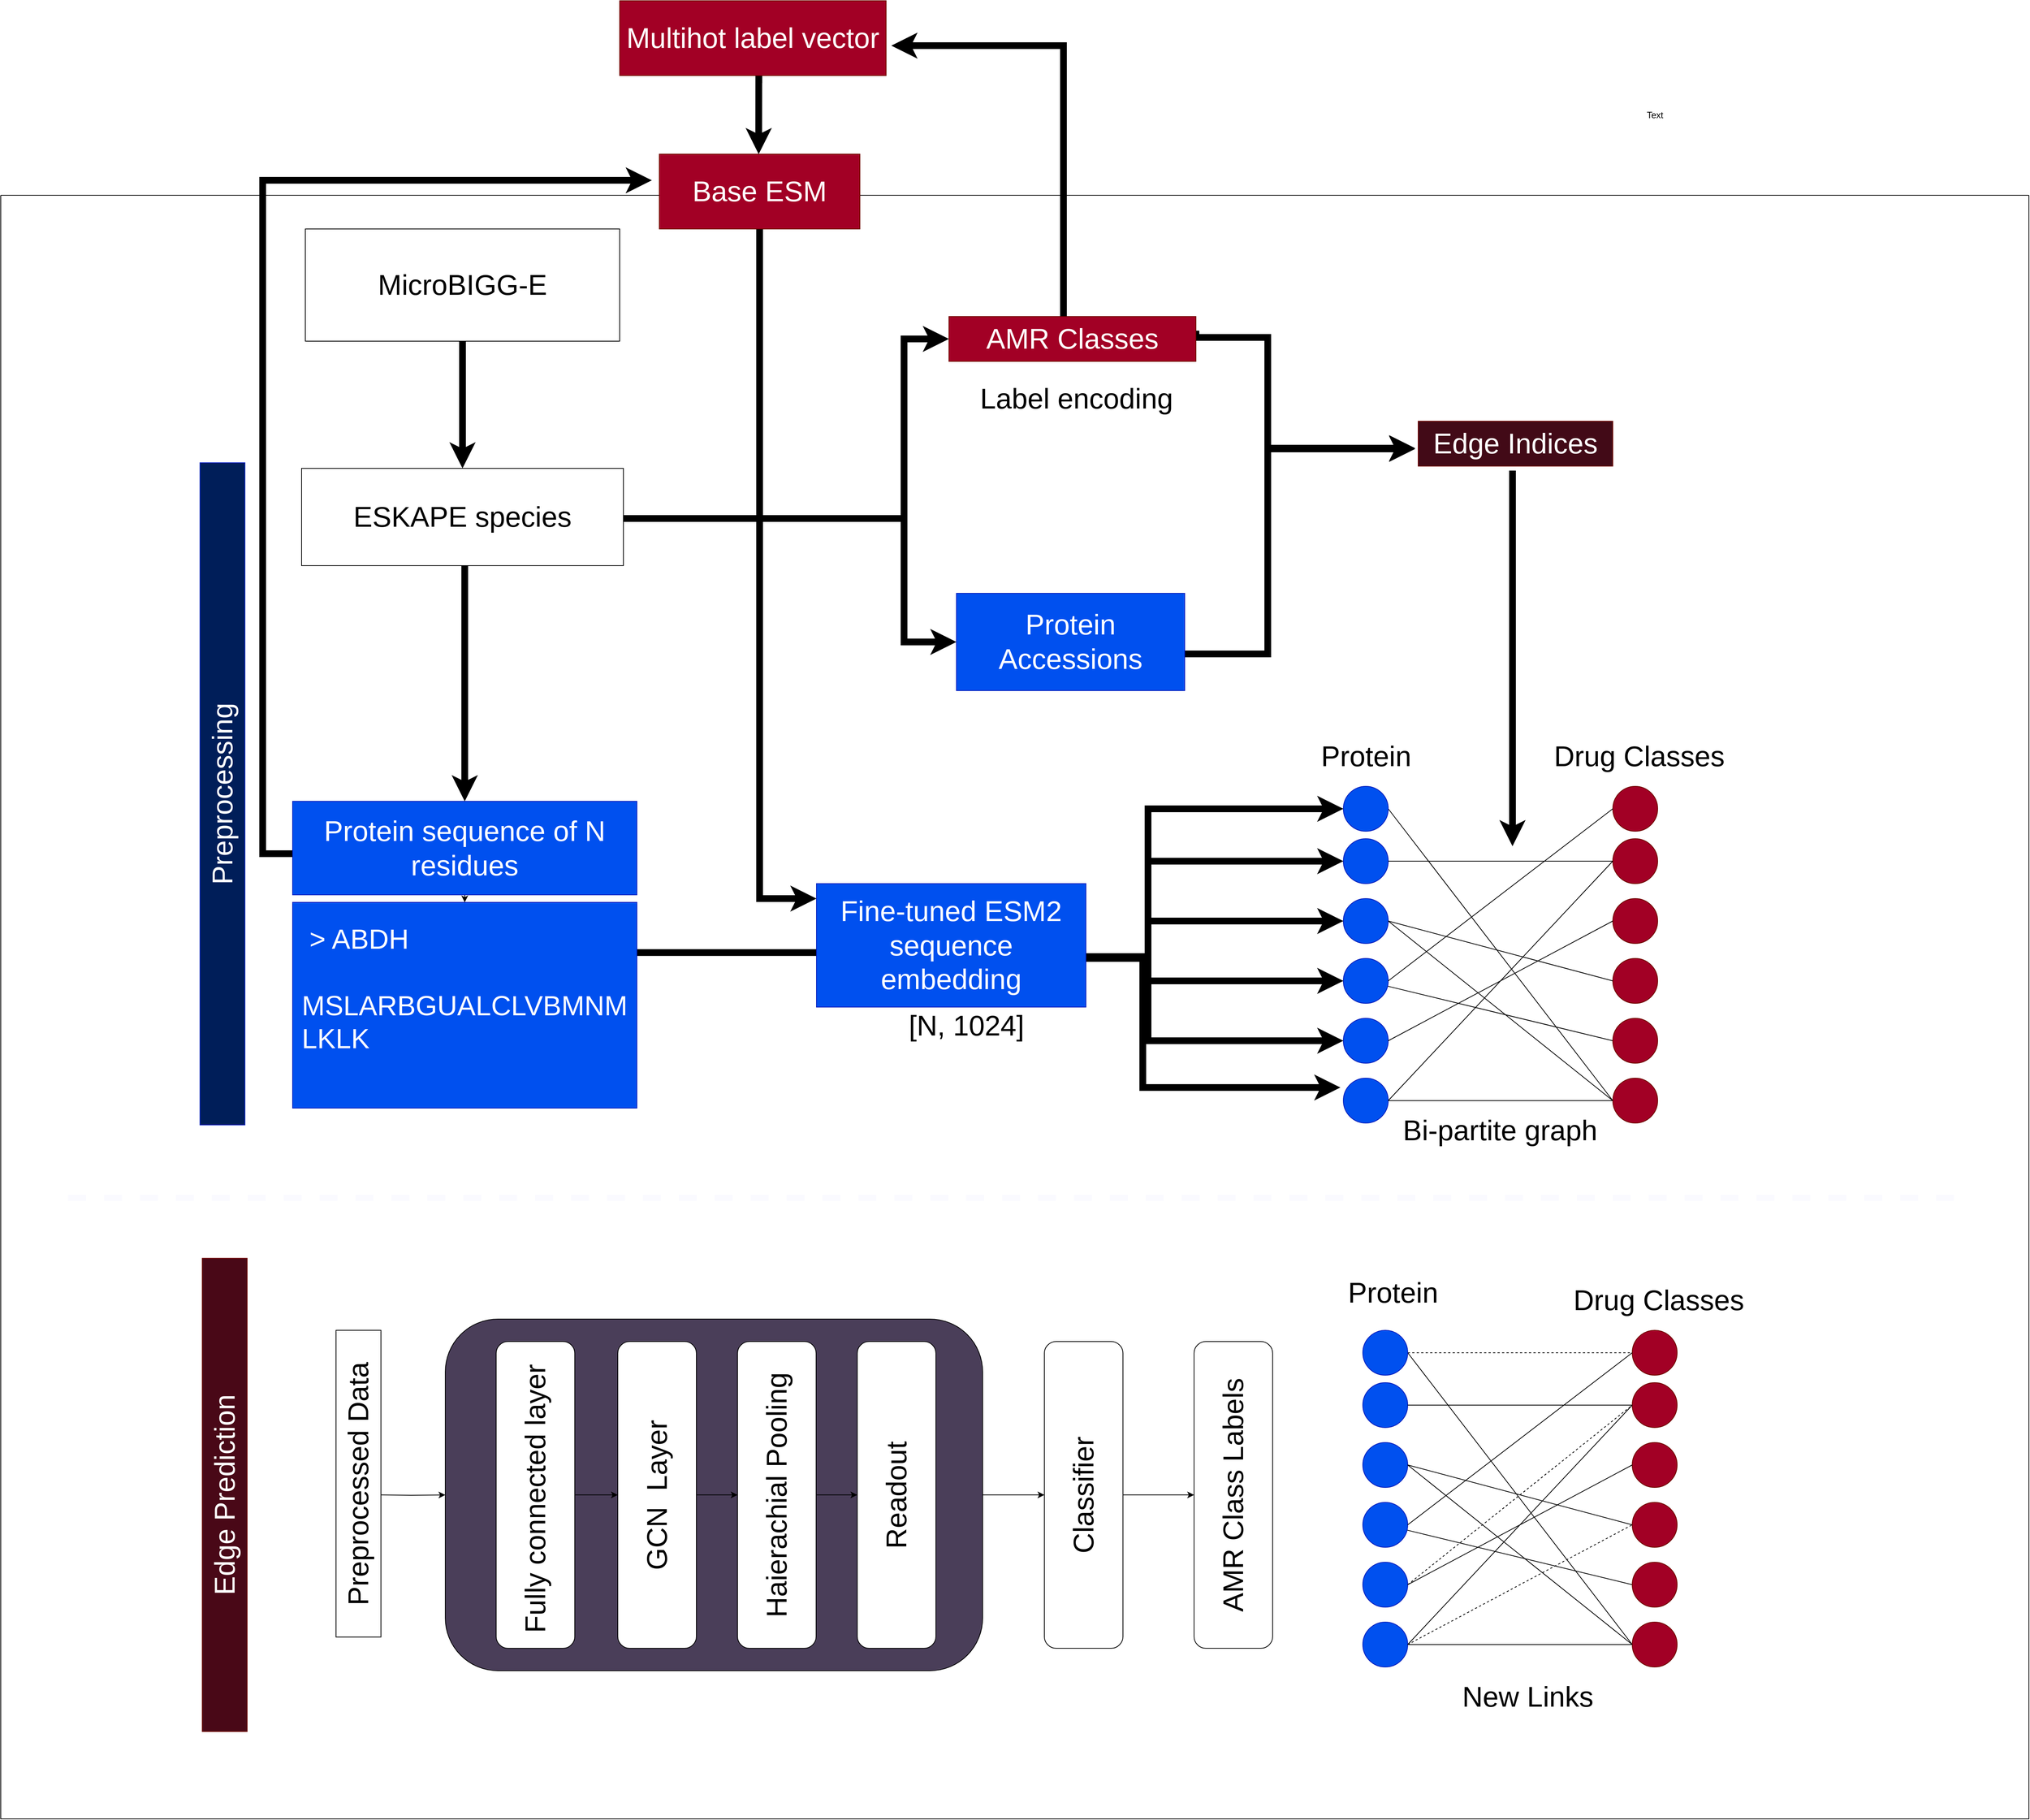 <mxfile version="24.7.8">
  <diagram id="C5RBs43oDa-KdzZeNtuy" name="Page-1">
    <mxGraphModel dx="4879" dy="2742" grid="1" gridSize="10" guides="1" tooltips="1" connect="1" arrows="1" fold="1" page="1" pageScale="1" pageWidth="827" pageHeight="1169" math="0" shadow="0">
      <root>
        <mxCell id="WIyWlLk6GJQsqaUBKTNV-0" />
        <mxCell id="WIyWlLk6GJQsqaUBKTNV-1" parent="WIyWlLk6GJQsqaUBKTNV-0" />
        <mxCell id="mfoKoCKj8GL2P2GgwyJW-8" value="" style="ellipse;whiteSpace=wrap;html=1;aspect=fixed;fontSize=38;fillColor=#0050ef;fontColor=#ffffff;strokeColor=#001DBC;" parent="WIyWlLk6GJQsqaUBKTNV-1" vertex="1">
          <mxGeometry x="584" y="260" width="60" height="60" as="geometry" />
        </mxCell>
        <mxCell id="mfoKoCKj8GL2P2GgwyJW-9" value="" style="ellipse;whiteSpace=wrap;html=1;aspect=fixed;fontSize=38;fillColor=#0050ef;fontColor=#ffffff;strokeColor=#001DBC;" parent="WIyWlLk6GJQsqaUBKTNV-1" vertex="1">
          <mxGeometry x="584" y="340" width="60" height="60" as="geometry" />
        </mxCell>
        <mxCell id="mfoKoCKj8GL2P2GgwyJW-39" style="rounded=0;orthogonalLoop=1;jettySize=auto;html=1;entryX=0;entryY=0.5;entryDx=0;entryDy=0;endArrow=none;endFill=0;fontSize=38;" parent="WIyWlLk6GJQsqaUBKTNV-1" source="mfoKoCKj8GL2P2GgwyJW-10" target="mfoKoCKj8GL2P2GgwyJW-17" edge="1">
          <mxGeometry relative="1" as="geometry" />
        </mxCell>
        <mxCell id="mfoKoCKj8GL2P2GgwyJW-10" value="" style="ellipse;whiteSpace=wrap;html=1;aspect=fixed;fontSize=38;fillColor=#0050ef;fontColor=#ffffff;strokeColor=#001DBC;" parent="WIyWlLk6GJQsqaUBKTNV-1" vertex="1">
          <mxGeometry x="584" y="420" width="60" height="60" as="geometry" />
        </mxCell>
        <mxCell id="mfoKoCKj8GL2P2GgwyJW-11" value="" style="ellipse;whiteSpace=wrap;html=1;aspect=fixed;fontSize=38;fillColor=#0050ef;fontColor=#ffffff;strokeColor=#001DBC;" parent="WIyWlLk6GJQsqaUBKTNV-1" vertex="1">
          <mxGeometry x="584" y="500" width="60" height="60" as="geometry" />
        </mxCell>
        <mxCell id="mfoKoCKj8GL2P2GgwyJW-12" value="" style="ellipse;whiteSpace=wrap;html=1;aspect=fixed;fontSize=38;fillColor=#0050ef;fontColor=#ffffff;strokeColor=#001DBC;" parent="WIyWlLk6GJQsqaUBKTNV-1" vertex="1">
          <mxGeometry x="584" y="580" width="60" height="60" as="geometry" />
        </mxCell>
        <mxCell id="mfoKoCKj8GL2P2GgwyJW-20" style="rounded=0;orthogonalLoop=1;jettySize=auto;html=1;exitX=1;exitY=0.5;exitDx=0;exitDy=0;entryX=0;entryY=0.5;entryDx=0;entryDy=0;endArrow=none;endFill=0;fontSize=38;" parent="WIyWlLk6GJQsqaUBKTNV-1" source="mfoKoCKj8GL2P2GgwyJW-13" target="mfoKoCKj8GL2P2GgwyJW-18" edge="1">
          <mxGeometry relative="1" as="geometry" />
        </mxCell>
        <mxCell id="mfoKoCKj8GL2P2GgwyJW-13" value="" style="ellipse;whiteSpace=wrap;html=1;aspect=fixed;fontSize=38;fillColor=#0050ef;fontColor=#ffffff;strokeColor=#001DBC;" parent="WIyWlLk6GJQsqaUBKTNV-1" vertex="1">
          <mxGeometry x="584" y="190" width="60" height="60" as="geometry" />
        </mxCell>
        <mxCell id="mfoKoCKj8GL2P2GgwyJW-14" value="" style="ellipse;whiteSpace=wrap;html=1;aspect=fixed;fontSize=38;fillColor=#a20025;fontColor=#ffffff;strokeColor=#6F0000;" parent="WIyWlLk6GJQsqaUBKTNV-1" vertex="1">
          <mxGeometry x="944" y="260" width="60" height="60" as="geometry" />
        </mxCell>
        <mxCell id="mfoKoCKj8GL2P2GgwyJW-15" value="" style="ellipse;whiteSpace=wrap;html=1;aspect=fixed;fontSize=38;fillColor=#a20025;fontColor=#ffffff;strokeColor=#6F0000;" parent="WIyWlLk6GJQsqaUBKTNV-1" vertex="1">
          <mxGeometry x="944" y="340" width="60" height="60" as="geometry" />
        </mxCell>
        <mxCell id="mfoKoCKj8GL2P2GgwyJW-16" value="" style="ellipse;whiteSpace=wrap;html=1;aspect=fixed;fontSize=38;fillColor=#a20025;fontColor=#ffffff;strokeColor=#6F0000;" parent="WIyWlLk6GJQsqaUBKTNV-1" vertex="1">
          <mxGeometry x="944" y="420" width="60" height="60" as="geometry" />
        </mxCell>
        <mxCell id="mfoKoCKj8GL2P2GgwyJW-17" value="" style="ellipse;whiteSpace=wrap;html=1;aspect=fixed;fontSize=38;fillColor=#a20025;fontColor=#ffffff;strokeColor=#6F0000;" parent="WIyWlLk6GJQsqaUBKTNV-1" vertex="1">
          <mxGeometry x="944" y="500" width="60" height="60" as="geometry" />
        </mxCell>
        <mxCell id="mfoKoCKj8GL2P2GgwyJW-18" value="" style="ellipse;whiteSpace=wrap;html=1;aspect=fixed;fontSize=38;fillColor=#a20025;fontColor=#ffffff;strokeColor=#6F0000;" parent="WIyWlLk6GJQsqaUBKTNV-1" vertex="1">
          <mxGeometry x="944" y="580" width="60" height="60" as="geometry" />
        </mxCell>
        <mxCell id="mfoKoCKj8GL2P2GgwyJW-19" value="" style="ellipse;whiteSpace=wrap;html=1;aspect=fixed;fontSize=38;fillColor=#a20025;fontColor=#ffffff;strokeColor=#6F0000;" parent="WIyWlLk6GJQsqaUBKTNV-1" vertex="1">
          <mxGeometry x="944" y="190" width="60" height="60" as="geometry" />
        </mxCell>
        <mxCell id="mfoKoCKj8GL2P2GgwyJW-23" style="rounded=0;orthogonalLoop=1;jettySize=auto;html=1;exitX=1;exitY=0.5;exitDx=0;exitDy=0;entryX=0;entryY=0.5;entryDx=0;entryDy=0;endArrow=none;endFill=0;fontSize=38;" parent="WIyWlLk6GJQsqaUBKTNV-1" source="mfoKoCKj8GL2P2GgwyJW-8" target="mfoKoCKj8GL2P2GgwyJW-14" edge="1">
          <mxGeometry relative="1" as="geometry">
            <mxPoint x="654" y="230" as="sourcePoint" />
            <mxPoint x="954" y="620" as="targetPoint" />
          </mxGeometry>
        </mxCell>
        <mxCell id="mfoKoCKj8GL2P2GgwyJW-25" style="rounded=0;orthogonalLoop=1;jettySize=auto;html=1;exitX=1;exitY=0.5;exitDx=0;exitDy=0;endArrow=none;endFill=0;fontSize=38;" parent="WIyWlLk6GJQsqaUBKTNV-1" source="mfoKoCKj8GL2P2GgwyJW-9" edge="1">
          <mxGeometry relative="1" as="geometry">
            <mxPoint x="654" y="300" as="sourcePoint" />
            <mxPoint x="944" y="610" as="targetPoint" />
          </mxGeometry>
        </mxCell>
        <mxCell id="mfoKoCKj8GL2P2GgwyJW-26" style="rounded=0;orthogonalLoop=1;jettySize=auto;html=1;exitX=1;exitY=0.5;exitDx=0;exitDy=0;entryX=0;entryY=0.5;entryDx=0;entryDy=0;endArrow=none;endFill=0;fontSize=38;" parent="WIyWlLk6GJQsqaUBKTNV-1" source="mfoKoCKj8GL2P2GgwyJW-10" target="mfoKoCKj8GL2P2GgwyJW-19" edge="1">
          <mxGeometry relative="1" as="geometry">
            <mxPoint x="664" y="310" as="sourcePoint" />
            <mxPoint x="964" y="310" as="targetPoint" />
          </mxGeometry>
        </mxCell>
        <mxCell id="mfoKoCKj8GL2P2GgwyJW-27" style="rounded=0;orthogonalLoop=1;jettySize=auto;html=1;exitX=1;exitY=0.5;exitDx=0;exitDy=0;entryX=0;entryY=0.5;entryDx=0;entryDy=0;endArrow=none;endFill=0;fontSize=38;" parent="WIyWlLk6GJQsqaUBKTNV-1" source="mfoKoCKj8GL2P2GgwyJW-11" target="mfoKoCKj8GL2P2GgwyJW-15" edge="1">
          <mxGeometry relative="1" as="geometry">
            <mxPoint x="674" y="320" as="sourcePoint" />
            <mxPoint x="974" y="320" as="targetPoint" />
          </mxGeometry>
        </mxCell>
        <mxCell id="mfoKoCKj8GL2P2GgwyJW-28" style="rounded=0;orthogonalLoop=1;jettySize=auto;html=1;exitX=1;exitY=0.5;exitDx=0;exitDy=0;entryX=0;entryY=0.5;entryDx=0;entryDy=0;endArrow=none;endFill=0;fontSize=38;" parent="WIyWlLk6GJQsqaUBKTNV-1" source="mfoKoCKj8GL2P2GgwyJW-12" target="mfoKoCKj8GL2P2GgwyJW-14" edge="1">
          <mxGeometry relative="1" as="geometry">
            <mxPoint x="684" y="330" as="sourcePoint" />
            <mxPoint x="984" y="330" as="targetPoint" />
          </mxGeometry>
        </mxCell>
        <mxCell id="mfoKoCKj8GL2P2GgwyJW-29" style="rounded=0;orthogonalLoop=1;jettySize=auto;html=1;entryX=0;entryY=0.5;entryDx=0;entryDy=0;endArrow=none;endFill=0;fontSize=38;" parent="WIyWlLk6GJQsqaUBKTNV-1" target="mfoKoCKj8GL2P2GgwyJW-16" edge="1">
          <mxGeometry relative="1" as="geometry">
            <mxPoint x="644" y="370" as="sourcePoint" />
            <mxPoint x="994" y="340" as="targetPoint" />
          </mxGeometry>
        </mxCell>
        <mxCell id="mfoKoCKj8GL2P2GgwyJW-30" style="rounded=0;orthogonalLoop=1;jettySize=auto;html=1;exitX=1;exitY=0.5;exitDx=0;exitDy=0;entryX=0;entryY=0.5;entryDx=0;entryDy=0;endArrow=none;endFill=0;fontSize=38;" parent="WIyWlLk6GJQsqaUBKTNV-1" source="mfoKoCKj8GL2P2GgwyJW-12" target="mfoKoCKj8GL2P2GgwyJW-18" edge="1">
          <mxGeometry relative="1" as="geometry">
            <mxPoint x="704" y="350" as="sourcePoint" />
            <mxPoint x="1004" y="350" as="targetPoint" />
          </mxGeometry>
        </mxCell>
        <mxCell id="mfoKoCKj8GL2P2GgwyJW-31" value="&lt;font style=&quot;font-size: 38px;&quot;&gt;Protein&lt;/font&gt;" style="text;html=1;align=center;verticalAlign=middle;resizable=0;points=[];autosize=1;strokeColor=none;fillColor=none;fontSize=38;" parent="WIyWlLk6GJQsqaUBKTNV-1" vertex="1">
          <mxGeometry x="544" y="120" width="140" height="60" as="geometry" />
        </mxCell>
        <mxCell id="xjOWEABmU-LMY2cwMM-b-1" value="" style="edgeStyle=orthogonalEdgeStyle;rounded=0;orthogonalLoop=1;jettySize=auto;html=1;" edge="1" parent="WIyWlLk6GJQsqaUBKTNV-1" source="mfoKoCKj8GL2P2GgwyJW-40" target="mfoKoCKj8GL2P2GgwyJW-41">
          <mxGeometry relative="1" as="geometry" />
        </mxCell>
        <mxCell id="mfoKoCKj8GL2P2GgwyJW-49" style="edgeStyle=orthogonalEdgeStyle;rounded=0;orthogonalLoop=1;jettySize=auto;html=1;exitX=1;exitY=0.25;exitDx=0;exitDy=0;entryX=0;entryY=0.5;entryDx=0;entryDy=0;fontSize=38;strokeWidth=9;" parent="WIyWlLk6GJQsqaUBKTNV-1" edge="1">
          <mxGeometry relative="1" as="geometry">
            <mxPoint x="-360" y="412.12" as="sourcePoint" />
            <mxPoint x="-94" y="392.87" as="targetPoint" />
            <Array as="points">
              <mxPoint x="-94" y="411.87" />
            </Array>
          </mxGeometry>
        </mxCell>
        <mxCell id="mfoKoCKj8GL2P2GgwyJW-41" value="&lt;font style=&quot;font-size: 37px;&quot;&gt;&amp;nbsp; &amp;gt; ABDH&lt;/font&gt;&lt;div style=&quot;font-size: 37px;&quot;&gt;&lt;font style=&quot;font-size: 37px;&quot;&gt;&amp;nbsp;&lt;/font&gt;&lt;/div&gt;&lt;div style=&quot;text-align: justify; font-size: 37px;&quot;&gt;&lt;font style=&quot;font-size: 37px;&quot;&gt;&amp;nbsp;MSLARBGUALCLVBMNM&lt;/font&gt;&lt;/div&gt;&lt;div style=&quot;text-align: justify; font-size: 37px;&quot;&gt;&lt;font style=&quot;font-size: 37px;&quot;&gt;&amp;nbsp;LKLK&lt;/font&gt;&lt;/div&gt;&lt;div style=&quot;text-align: justify; font-size: 37px;&quot;&gt;&lt;br style=&quot;&quot;&gt;&lt;/div&gt;" style="rounded=0;whiteSpace=wrap;html=1;align=left;fontSize=38;fillColor=#0050ef;fontColor=#ffffff;strokeColor=#001DBC;" parent="WIyWlLk6GJQsqaUBKTNV-1" vertex="1">
          <mxGeometry x="-820" y="345" width="460" height="275" as="geometry" />
        </mxCell>
        <mxCell id="mfoKoCKj8GL2P2GgwyJW-43" style="edgeStyle=orthogonalEdgeStyle;rounded=0;orthogonalLoop=1;jettySize=auto;html=1;entryX=0;entryY=0.5;entryDx=0;entryDy=0;fontSize=38;strokeWidth=9;" parent="WIyWlLk6GJQsqaUBKTNV-1" target="mfoKoCKj8GL2P2GgwyJW-13" edge="1">
          <mxGeometry relative="1" as="geometry">
            <mxPoint x="61" y="417.5" as="sourcePoint" />
          </mxGeometry>
        </mxCell>
        <mxCell id="mfoKoCKj8GL2P2GgwyJW-44" style="edgeStyle=orthogonalEdgeStyle;rounded=0;orthogonalLoop=1;jettySize=auto;html=1;exitX=1;exitY=0.5;exitDx=0;exitDy=0;entryX=0;entryY=0.5;entryDx=0;entryDy=0;fontSize=38;strokeWidth=9;" parent="WIyWlLk6GJQsqaUBKTNV-1" target="mfoKoCKj8GL2P2GgwyJW-8" edge="1">
          <mxGeometry relative="1" as="geometry">
            <mxPoint x="61" y="417.5" as="sourcePoint" />
          </mxGeometry>
        </mxCell>
        <mxCell id="mfoKoCKj8GL2P2GgwyJW-45" style="edgeStyle=orthogonalEdgeStyle;rounded=0;orthogonalLoop=1;jettySize=auto;html=1;exitX=1;exitY=0.5;exitDx=0;exitDy=0;fontSize=38;strokeWidth=9;entryX=0;entryY=0.5;entryDx=0;entryDy=0;" parent="WIyWlLk6GJQsqaUBKTNV-1" target="mfoKoCKj8GL2P2GgwyJW-9" edge="1">
          <mxGeometry relative="1" as="geometry">
            <mxPoint x="61" y="417.5" as="sourcePoint" />
          </mxGeometry>
        </mxCell>
        <mxCell id="mfoKoCKj8GL2P2GgwyJW-47" style="edgeStyle=orthogonalEdgeStyle;rounded=0;orthogonalLoop=1;jettySize=auto;html=1;exitX=1;exitY=0.5;exitDx=0;exitDy=0;entryX=0;entryY=0.5;entryDx=0;entryDy=0;fontSize=38;strokeWidth=9;" parent="WIyWlLk6GJQsqaUBKTNV-1" target="mfoKoCKj8GL2P2GgwyJW-11" edge="1">
          <mxGeometry relative="1" as="geometry">
            <mxPoint x="61" y="417.5" as="sourcePoint" />
            <Array as="points">
              <mxPoint x="323" y="417" />
              <mxPoint x="323" y="530" />
            </Array>
          </mxGeometry>
        </mxCell>
        <mxCell id="mfoKoCKj8GL2P2GgwyJW-48" style="edgeStyle=orthogonalEdgeStyle;rounded=0;orthogonalLoop=1;jettySize=auto;html=1;exitX=1;exitY=0.5;exitDx=0;exitDy=0;entryX=0;entryY=0.5;entryDx=0;entryDy=0;fontSize=38;strokeWidth=9;" parent="WIyWlLk6GJQsqaUBKTNV-1" edge="1">
          <mxGeometry relative="1" as="geometry">
            <mxPoint x="57" y="400" as="sourcePoint" />
            <Array as="points">
              <mxPoint x="57" y="420" />
              <mxPoint x="316" y="420" />
              <mxPoint x="316" y="592" />
            </Array>
            <mxPoint x="580.0" y="592.5" as="targetPoint" />
          </mxGeometry>
        </mxCell>
        <mxCell id="mfoKoCKj8GL2P2GgwyJW-119" style="edgeStyle=orthogonalEdgeStyle;rounded=0;orthogonalLoop=1;jettySize=auto;html=1;exitX=1;exitY=0.5;exitDx=0;exitDy=0;fontSize=38;" parent="WIyWlLk6GJQsqaUBKTNV-1" target="mfoKoCKj8GL2P2GgwyJW-117" edge="1">
          <mxGeometry relative="1" as="geometry">
            <mxPoint x="-708" y="1137" as="sourcePoint" />
          </mxGeometry>
        </mxCell>
        <mxCell id="mfoKoCKj8GL2P2GgwyJW-171" style="edgeStyle=orthogonalEdgeStyle;rounded=0;orthogonalLoop=1;jettySize=auto;html=1;exitX=1;exitY=0.5;exitDx=0;exitDy=0;entryX=0;entryY=0.5;entryDx=0;entryDy=0;strokeWidth=9;" parent="WIyWlLk6GJQsqaUBKTNV-1" source="mfoKoCKj8GL2P2GgwyJW-42" target="mfoKoCKj8GL2P2GgwyJW-10" edge="1">
          <mxGeometry relative="1" as="geometry">
            <Array as="points">
              <mxPoint x="232" y="420" />
              <mxPoint x="320" y="420" />
              <mxPoint x="320" y="450" />
            </Array>
          </mxGeometry>
        </mxCell>
        <mxCell id="mfoKoCKj8GL2P2GgwyJW-42" value="Fine-tuned ESM2 sequence embedding" style="rounded=0;whiteSpace=wrap;html=1;fontSize=38;fillColor=#0050ef;fontColor=#ffffff;strokeColor=#001DBC;" parent="WIyWlLk6GJQsqaUBKTNV-1" vertex="1">
          <mxGeometry x="-120" y="320" width="360" height="165" as="geometry" />
        </mxCell>
        <mxCell id="mfoKoCKj8GL2P2GgwyJW-174" style="edgeStyle=orthogonalEdgeStyle;rounded=0;orthogonalLoop=1;jettySize=auto;html=1;exitX=0.5;exitY=1;exitDx=0;exitDy=0;strokeWidth=9;" parent="WIyWlLk6GJQsqaUBKTNV-1" source="mfoKoCKj8GL2P2GgwyJW-53" target="mfoKoCKj8GL2P2GgwyJW-61" edge="1">
          <mxGeometry relative="1" as="geometry">
            <Array as="points">
              <mxPoint x="-593" y="-405" />
            </Array>
          </mxGeometry>
        </mxCell>
        <mxCell id="mfoKoCKj8GL2P2GgwyJW-53" value="MicroBIGG-E" style="rounded=0;whiteSpace=wrap;html=1;fontSize=38;" parent="WIyWlLk6GJQsqaUBKTNV-1" vertex="1">
          <mxGeometry x="-803" y="-555" width="420" height="150" as="geometry" />
        </mxCell>
        <mxCell id="mfoKoCKj8GL2P2GgwyJW-55" value="[N, 1024]" style="text;html=1;align=center;verticalAlign=middle;resizable=0;points=[];autosize=1;strokeColor=none;fillColor=none;fontSize=38;" parent="WIyWlLk6GJQsqaUBKTNV-1" vertex="1">
          <mxGeometry x="-10" y="480" width="180" height="60" as="geometry" />
        </mxCell>
        <mxCell id="mfoKoCKj8GL2P2GgwyJW-60" style="edgeStyle=orthogonalEdgeStyle;rounded=0;orthogonalLoop=1;jettySize=auto;html=1;fontSize=38;strokeWidth=9;" parent="WIyWlLk6GJQsqaUBKTNV-1" source="mfoKoCKj8GL2P2GgwyJW-57" edge="1">
          <mxGeometry relative="1" as="geometry">
            <mxPoint x="40" y="-400" as="sourcePoint" />
            <mxPoint x="-20" y="-800" as="targetPoint" />
            <Array as="points">
              <mxPoint x="210" y="-800" />
            </Array>
          </mxGeometry>
        </mxCell>
        <mxCell id="mfoKoCKj8GL2P2GgwyJW-81" style="edgeStyle=orthogonalEdgeStyle;rounded=0;orthogonalLoop=1;jettySize=auto;html=1;exitX=1;exitY=0.75;exitDx=0;exitDy=0;fontSize=38;strokeWidth=9;" parent="WIyWlLk6GJQsqaUBKTNV-1" edge="1">
          <mxGeometry relative="1" as="geometry">
            <mxPoint x="387.0" y="-419" as="sourcePoint" />
            <Array as="points">
              <mxPoint x="387" y="-410" />
              <mxPoint x="483" y="-410" />
              <mxPoint x="483" y="-261" />
              <mxPoint x="620" y="-261" />
              <mxPoint x="620" y="-261" />
            </Array>
            <mxPoint x="680" y="-261" as="targetPoint" />
          </mxGeometry>
        </mxCell>
        <mxCell id="mfoKoCKj8GL2P2GgwyJW-62" style="edgeStyle=orthogonalEdgeStyle;rounded=0;orthogonalLoop=1;jettySize=auto;html=1;fontSize=38;strokeWidth=9;entryX=0.5;entryY=0;entryDx=0;entryDy=0;" parent="WIyWlLk6GJQsqaUBKTNV-1" source="mfoKoCKj8GL2P2GgwyJW-61" target="mfoKoCKj8GL2P2GgwyJW-40" edge="1">
          <mxGeometry relative="1" as="geometry">
            <mxPoint x="-590.0" y="75.0" as="targetPoint" />
            <Array as="points">
              <mxPoint x="-590" y="-20" />
              <mxPoint x="-590" y="-20" />
            </Array>
          </mxGeometry>
        </mxCell>
        <mxCell id="mfoKoCKj8GL2P2GgwyJW-63" style="edgeStyle=orthogonalEdgeStyle;rounded=0;orthogonalLoop=1;jettySize=auto;html=1;fontSize=38;strokeWidth=9;" parent="WIyWlLk6GJQsqaUBKTNV-1" target="mfoKoCKj8GL2P2GgwyJW-57" edge="1">
          <mxGeometry relative="1" as="geometry">
            <Array as="points">
              <mxPoint x="-3" y="-168" />
            </Array>
            <mxPoint x="-198" y="-168.0" as="sourcePoint" />
          </mxGeometry>
        </mxCell>
        <mxCell id="mfoKoCKj8GL2P2GgwyJW-77" style="edgeStyle=orthogonalEdgeStyle;rounded=0;orthogonalLoop=1;jettySize=auto;html=1;entryX=0;entryY=0.5;entryDx=0;entryDy=0;fontSize=38;strokeWidth=9;" parent="WIyWlLk6GJQsqaUBKTNV-1" target="mfoKoCKj8GL2P2GgwyJW-74" edge="1">
          <mxGeometry relative="1" as="geometry">
            <Array as="points">
              <mxPoint x="-420" y="-168" />
              <mxPoint x="-420" y="-183" />
              <mxPoint x="-400" y="-183" />
              <mxPoint x="-400" y="-168" />
              <mxPoint x="-3" y="-168" />
              <mxPoint x="-3" y="-3" />
            </Array>
            <mxPoint x="-330" y="-168" as="sourcePoint" />
          </mxGeometry>
        </mxCell>
        <mxCell id="mfoKoCKj8GL2P2GgwyJW-61" value="ESKAPE species" style="rounded=0;whiteSpace=wrap;html=1;fontSize=38;" parent="WIyWlLk6GJQsqaUBKTNV-1" vertex="1">
          <mxGeometry x="-808" y="-235" width="430" height="130" as="geometry" />
        </mxCell>
        <mxCell id="mfoKoCKj8GL2P2GgwyJW-65" value="Label encoding" style="text;html=1;align=center;verticalAlign=middle;resizable=0;points=[];autosize=1;strokeColor=none;fillColor=none;fontSize=38;" parent="WIyWlLk6GJQsqaUBKTNV-1" vertex="1">
          <mxGeometry x="87" y="-358" width="280" height="60" as="geometry" />
        </mxCell>
        <mxCell id="mfoKoCKj8GL2P2GgwyJW-172" style="edgeStyle=orthogonalEdgeStyle;rounded=0;orthogonalLoop=1;jettySize=auto;html=1;exitX=1;exitY=0.5;exitDx=0;exitDy=0;strokeWidth=9;" parent="WIyWlLk6GJQsqaUBKTNV-1" edge="1">
          <mxGeometry relative="1" as="geometry">
            <Array as="points">
              <mxPoint x="278" y="13" />
              <mxPoint x="483" y="13" />
              <mxPoint x="483" y="-262" />
            </Array>
            <mxPoint x="372.0" y="-30" as="sourcePoint" />
            <mxPoint x="680" y="-262" as="targetPoint" />
          </mxGeometry>
        </mxCell>
        <mxCell id="mfoKoCKj8GL2P2GgwyJW-74" value="Protein Accessions" style="rounded=0;whiteSpace=wrap;html=1;fontSize=38;fillColor=#0050ef;fontColor=#ffffff;strokeColor=#001DBC;" parent="WIyWlLk6GJQsqaUBKTNV-1" vertex="1">
          <mxGeometry x="67" y="-68" width="305" height="130" as="geometry" />
        </mxCell>
        <mxCell id="mfoKoCKj8GL2P2GgwyJW-80" value="Edge Indices" style="rounded=0;whiteSpace=wrap;html=1;fontSize=38;fillColor=#420a17;fontColor=#ffffff;strokeColor=#6F0000;" parent="WIyWlLk6GJQsqaUBKTNV-1" vertex="1">
          <mxGeometry x="684" y="-298" width="260" height="60" as="geometry" />
        </mxCell>
        <mxCell id="mfoKoCKj8GL2P2GgwyJW-131" style="edgeStyle=orthogonalEdgeStyle;rounded=0;orthogonalLoop=1;jettySize=auto;html=1;exitX=1;exitY=0.5;exitDx=0;exitDy=0;fontSize=38;" parent="WIyWlLk6GJQsqaUBKTNV-1" source="mfoKoCKj8GL2P2GgwyJW-117" target="mfoKoCKj8GL2P2GgwyJW-129" edge="1">
          <mxGeometry relative="1" as="geometry">
            <mxPoint x="182" y="1137.2" as="targetPoint" />
          </mxGeometry>
        </mxCell>
        <mxCell id="mfoKoCKj8GL2P2GgwyJW-117" value="" style="rounded=1;whiteSpace=wrap;html=1;fontSize=38;fillColor=#4A3E59;" parent="WIyWlLk6GJQsqaUBKTNV-1" vertex="1">
          <mxGeometry x="-616" y="902" width="718" height="470" as="geometry" />
        </mxCell>
        <mxCell id="mfoKoCKj8GL2P2GgwyJW-120" value="Preprocessing" style="rounded=0;whiteSpace=wrap;html=1;rotation=-90;fontSize=38;fillColor=#001E59;fontColor=#ffffff;strokeColor=#001DBC;" parent="WIyWlLk6GJQsqaUBKTNV-1" vertex="1">
          <mxGeometry x="-1356.25" y="170" width="885" height="60" as="geometry" />
        </mxCell>
        <mxCell id="mfoKoCKj8GL2P2GgwyJW-121" value="Preprocessed Data" style="rounded=0;whiteSpace=wrap;html=1;rotation=-90;fontSize=38;" parent="WIyWlLk6GJQsqaUBKTNV-1" vertex="1">
          <mxGeometry x="-937" y="1092" width="410" height="60" as="geometry" />
        </mxCell>
        <mxCell id="mfoKoCKj8GL2P2GgwyJW-122" value="Edge Prediction" style="rounded=0;whiteSpace=wrap;html=1;rotation=-90;fontSize=38;fillColor=#490817;fontColor=#ffffff;strokeColor=#6F0000;" parent="WIyWlLk6GJQsqaUBKTNV-1" vertex="1">
          <mxGeometry x="-1227" y="1107" width="632.5" height="60" as="geometry" />
        </mxCell>
        <mxCell id="mfoKoCKj8GL2P2GgwyJW-133" style="edgeStyle=orthogonalEdgeStyle;rounded=0;orthogonalLoop=1;jettySize=auto;html=1;exitX=0.5;exitY=1;exitDx=0;exitDy=0;fontSize=38;" parent="WIyWlLk6GJQsqaUBKTNV-1" source="mfoKoCKj8GL2P2GgwyJW-125" target="mfoKoCKj8GL2P2GgwyJW-126" edge="1">
          <mxGeometry relative="1" as="geometry" />
        </mxCell>
        <mxCell id="mfoKoCKj8GL2P2GgwyJW-125" value="Fully connected layer&amp;nbsp;" style="rounded=1;whiteSpace=wrap;html=1;rotation=-90;fontSize=38;" parent="WIyWlLk6GJQsqaUBKTNV-1" vertex="1">
          <mxGeometry x="-700.5" y="1084.5" width="410" height="105" as="geometry" />
        </mxCell>
        <mxCell id="mfoKoCKj8GL2P2GgwyJW-134" style="edgeStyle=orthogonalEdgeStyle;rounded=0;orthogonalLoop=1;jettySize=auto;html=1;fontSize=38;" parent="WIyWlLk6GJQsqaUBKTNV-1" source="mfoKoCKj8GL2P2GgwyJW-126" target="mfoKoCKj8GL2P2GgwyJW-127" edge="1">
          <mxGeometry relative="1" as="geometry" />
        </mxCell>
        <mxCell id="mfoKoCKj8GL2P2GgwyJW-126" value="GCN&amp;nbsp; Layer" style="rounded=1;whiteSpace=wrap;html=1;rotation=-90;fontSize=38;" parent="WIyWlLk6GJQsqaUBKTNV-1" vertex="1">
          <mxGeometry x="-538" y="1084.5" width="410" height="105" as="geometry" />
        </mxCell>
        <mxCell id="mfoKoCKj8GL2P2GgwyJW-135" style="edgeStyle=orthogonalEdgeStyle;rounded=0;orthogonalLoop=1;jettySize=auto;html=1;entryX=0.5;entryY=0;entryDx=0;entryDy=0;fontSize=38;" parent="WIyWlLk6GJQsqaUBKTNV-1" source="mfoKoCKj8GL2P2GgwyJW-127" target="mfoKoCKj8GL2P2GgwyJW-128" edge="1">
          <mxGeometry relative="1" as="geometry" />
        </mxCell>
        <mxCell id="mfoKoCKj8GL2P2GgwyJW-127" value="Haierachial Pooling" style="rounded=1;whiteSpace=wrap;html=1;rotation=-90;fontSize=38;" parent="WIyWlLk6GJQsqaUBKTNV-1" vertex="1">
          <mxGeometry x="-378" y="1084.5" width="410" height="105" as="geometry" />
        </mxCell>
        <mxCell id="mfoKoCKj8GL2P2GgwyJW-128" value="Readout" style="rounded=1;whiteSpace=wrap;html=1;rotation=-90;fontSize=38;" parent="WIyWlLk6GJQsqaUBKTNV-1" vertex="1">
          <mxGeometry x="-218" y="1084.5" width="410" height="105" as="geometry" />
        </mxCell>
        <mxCell id="mfoKoCKj8GL2P2GgwyJW-132" style="edgeStyle=orthogonalEdgeStyle;rounded=0;orthogonalLoop=1;jettySize=auto;html=1;exitX=0.5;exitY=1;exitDx=0;exitDy=0;fontSize=38;" parent="WIyWlLk6GJQsqaUBKTNV-1" source="mfoKoCKj8GL2P2GgwyJW-129" target="mfoKoCKj8GL2P2GgwyJW-130" edge="1">
          <mxGeometry relative="1" as="geometry" />
        </mxCell>
        <mxCell id="mfoKoCKj8GL2P2GgwyJW-129" value="Classifier" style="rounded=1;whiteSpace=wrap;html=1;rotation=-90;fontSize=38;" parent="WIyWlLk6GJQsqaUBKTNV-1" vertex="1">
          <mxGeometry x="32" y="1084.5" width="410" height="105" as="geometry" />
        </mxCell>
        <mxCell id="mfoKoCKj8GL2P2GgwyJW-130" value="AMR Class Labels" style="rounded=1;whiteSpace=wrap;html=1;rotation=-90;fontSize=38;" parent="WIyWlLk6GJQsqaUBKTNV-1" vertex="1">
          <mxGeometry x="232" y="1084.5" width="410" height="105" as="geometry" />
        </mxCell>
        <mxCell id="mfoKoCKj8GL2P2GgwyJW-110" value="&lt;span style=&quot;font-size: 38px;&quot;&gt;Drug Classes&lt;/span&gt;" style="text;html=1;align=center;verticalAlign=middle;resizable=0;points=[];autosize=1;strokeColor=none;fillColor=none;fontSize=38;" parent="WIyWlLk6GJQsqaUBKTNV-1" vertex="1">
          <mxGeometry x="854" y="120" width="250" height="60" as="geometry" />
        </mxCell>
        <mxCell id="mfoKoCKj8GL2P2GgwyJW-137" value="" style="endArrow=none;dashed=1;html=1;rounded=0;fillColor=#a20025;strokeColor=#FAFAFF;strokeWidth=8;" parent="WIyWlLk6GJQsqaUBKTNV-1" edge="1">
          <mxGeometry width="50" height="50" relative="1" as="geometry">
            <mxPoint x="-1120" y="740" as="sourcePoint" />
            <mxPoint x="1410" y="740" as="targetPoint" />
          </mxGeometry>
        </mxCell>
        <mxCell id="mfoKoCKj8GL2P2GgwyJW-140" value="Bi-partite graph" style="text;html=1;align=center;verticalAlign=middle;resizable=0;points=[];autosize=1;strokeColor=none;fillColor=none;fontSize=38;" parent="WIyWlLk6GJQsqaUBKTNV-1" vertex="1">
          <mxGeometry x="653" y="620" width="280" height="60" as="geometry" />
        </mxCell>
        <mxCell id="mfoKoCKj8GL2P2GgwyJW-142" value="" style="ellipse;whiteSpace=wrap;html=1;aspect=fixed;fontSize=38;fillColor=#0050ef;fontColor=#ffffff;strokeColor=#001DBC;" parent="WIyWlLk6GJQsqaUBKTNV-1" vertex="1">
          <mxGeometry x="610" y="987" width="60" height="60" as="geometry" />
        </mxCell>
        <mxCell id="mfoKoCKj8GL2P2GgwyJW-143" value="" style="ellipse;whiteSpace=wrap;html=1;aspect=fixed;fontSize=38;fillColor=#0050ef;fontColor=#ffffff;strokeColor=#001DBC;" parent="WIyWlLk6GJQsqaUBKTNV-1" vertex="1">
          <mxGeometry x="610" y="1067" width="60" height="60" as="geometry" />
        </mxCell>
        <mxCell id="mfoKoCKj8GL2P2GgwyJW-144" style="rounded=0;orthogonalLoop=1;jettySize=auto;html=1;entryX=0;entryY=0.5;entryDx=0;entryDy=0;endArrow=none;endFill=0;fontSize=38;" parent="WIyWlLk6GJQsqaUBKTNV-1" source="mfoKoCKj8GL2P2GgwyJW-145" target="mfoKoCKj8GL2P2GgwyJW-153" edge="1">
          <mxGeometry relative="1" as="geometry" />
        </mxCell>
        <mxCell id="mfoKoCKj8GL2P2GgwyJW-145" value="" style="ellipse;whiteSpace=wrap;html=1;aspect=fixed;fontSize=38;fillColor=#0050ef;fontColor=#ffffff;strokeColor=#001DBC;" parent="WIyWlLk6GJQsqaUBKTNV-1" vertex="1">
          <mxGeometry x="610" y="1147" width="60" height="60" as="geometry" />
        </mxCell>
        <mxCell id="mfoKoCKj8GL2P2GgwyJW-167" style="rounded=0;orthogonalLoop=1;jettySize=auto;html=1;exitX=1;exitY=0.5;exitDx=0;exitDy=0;entryX=0;entryY=0.5;entryDx=0;entryDy=0;endArrow=none;endFill=0;dashed=1;" parent="WIyWlLk6GJQsqaUBKTNV-1" source="mfoKoCKj8GL2P2GgwyJW-146" target="mfoKoCKj8GL2P2GgwyJW-150" edge="1">
          <mxGeometry relative="1" as="geometry" />
        </mxCell>
        <mxCell id="mfoKoCKj8GL2P2GgwyJW-146" value="" style="ellipse;whiteSpace=wrap;html=1;aspect=fixed;fontSize=38;fillColor=#0050ef;fontColor=#ffffff;strokeColor=#001DBC;" parent="WIyWlLk6GJQsqaUBKTNV-1" vertex="1">
          <mxGeometry x="610" y="1227" width="60" height="60" as="geometry" />
        </mxCell>
        <mxCell id="mfoKoCKj8GL2P2GgwyJW-168" style="rounded=0;orthogonalLoop=1;jettySize=auto;html=1;exitX=1;exitY=0.5;exitDx=0;exitDy=0;entryX=0;entryY=0.5;entryDx=0;entryDy=0;endArrow=none;endFill=0;dashed=1;" parent="WIyWlLk6GJQsqaUBKTNV-1" source="mfoKoCKj8GL2P2GgwyJW-147" target="mfoKoCKj8GL2P2GgwyJW-152" edge="1">
          <mxGeometry relative="1" as="geometry" />
        </mxCell>
        <mxCell id="mfoKoCKj8GL2P2GgwyJW-147" value="" style="ellipse;whiteSpace=wrap;html=1;aspect=fixed;fontSize=38;fillColor=#0050ef;fontColor=#ffffff;strokeColor=#001DBC;" parent="WIyWlLk6GJQsqaUBKTNV-1" vertex="1">
          <mxGeometry x="610" y="1307" width="60" height="60" as="geometry" />
        </mxCell>
        <mxCell id="mfoKoCKj8GL2P2GgwyJW-148" style="rounded=0;orthogonalLoop=1;jettySize=auto;html=1;exitX=1;exitY=0.5;exitDx=0;exitDy=0;entryX=0;entryY=0.5;entryDx=0;entryDy=0;endArrow=none;endFill=0;fontSize=38;" parent="WIyWlLk6GJQsqaUBKTNV-1" source="mfoKoCKj8GL2P2GgwyJW-149" target="mfoKoCKj8GL2P2GgwyJW-154" edge="1">
          <mxGeometry relative="1" as="geometry" />
        </mxCell>
        <mxCell id="mfoKoCKj8GL2P2GgwyJW-166" style="edgeStyle=orthogonalEdgeStyle;rounded=0;orthogonalLoop=1;jettySize=auto;html=1;exitX=1;exitY=0.5;exitDx=0;exitDy=0;entryX=0;entryY=0.5;entryDx=0;entryDy=0;endArrow=none;endFill=0;dashed=1;" parent="WIyWlLk6GJQsqaUBKTNV-1" source="mfoKoCKj8GL2P2GgwyJW-149" target="mfoKoCKj8GL2P2GgwyJW-155" edge="1">
          <mxGeometry relative="1" as="geometry" />
        </mxCell>
        <mxCell id="mfoKoCKj8GL2P2GgwyJW-149" value="" style="ellipse;whiteSpace=wrap;html=1;aspect=fixed;fontSize=38;fillColor=#0050ef;fontColor=#ffffff;strokeColor=#001DBC;" parent="WIyWlLk6GJQsqaUBKTNV-1" vertex="1">
          <mxGeometry x="610" y="917" width="60" height="60" as="geometry" />
        </mxCell>
        <mxCell id="mfoKoCKj8GL2P2GgwyJW-150" value="" style="ellipse;whiteSpace=wrap;html=1;aspect=fixed;fontSize=38;fillColor=#a20025;fontColor=#ffffff;strokeColor=#6F0000;" parent="WIyWlLk6GJQsqaUBKTNV-1" vertex="1">
          <mxGeometry x="970" y="987" width="60" height="60" as="geometry" />
        </mxCell>
        <mxCell id="mfoKoCKj8GL2P2GgwyJW-151" value="" style="ellipse;whiteSpace=wrap;html=1;aspect=fixed;fontSize=38;fillColor=#a20025;fontColor=#ffffff;strokeColor=#6F0000;" parent="WIyWlLk6GJQsqaUBKTNV-1" vertex="1">
          <mxGeometry x="970" y="1067" width="60" height="60" as="geometry" />
        </mxCell>
        <mxCell id="mfoKoCKj8GL2P2GgwyJW-152" value="" style="ellipse;whiteSpace=wrap;html=1;aspect=fixed;fontSize=38;fillColor=#a20025;fontColor=#ffffff;strokeColor=#6F0000;" parent="WIyWlLk6GJQsqaUBKTNV-1" vertex="1">
          <mxGeometry x="970" y="1147" width="60" height="60" as="geometry" />
        </mxCell>
        <mxCell id="mfoKoCKj8GL2P2GgwyJW-153" value="" style="ellipse;whiteSpace=wrap;html=1;aspect=fixed;fontSize=38;fillColor=#a20025;fontColor=#ffffff;strokeColor=#6F0000;" parent="WIyWlLk6GJQsqaUBKTNV-1" vertex="1">
          <mxGeometry x="970" y="1227" width="60" height="60" as="geometry" />
        </mxCell>
        <mxCell id="mfoKoCKj8GL2P2GgwyJW-154" value="" style="ellipse;whiteSpace=wrap;html=1;aspect=fixed;fontSize=38;fillColor=#a20025;fontColor=#ffffff;strokeColor=#6F0000;" parent="WIyWlLk6GJQsqaUBKTNV-1" vertex="1">
          <mxGeometry x="970" y="1307" width="60" height="60" as="geometry" />
        </mxCell>
        <mxCell id="mfoKoCKj8GL2P2GgwyJW-155" value="" style="ellipse;whiteSpace=wrap;html=1;aspect=fixed;fontSize=38;fillColor=#a20025;fontColor=#ffffff;strokeColor=#6F0000;" parent="WIyWlLk6GJQsqaUBKTNV-1" vertex="1">
          <mxGeometry x="970" y="917" width="60" height="60" as="geometry" />
        </mxCell>
        <mxCell id="mfoKoCKj8GL2P2GgwyJW-156" style="rounded=0;orthogonalLoop=1;jettySize=auto;html=1;exitX=1;exitY=0.5;exitDx=0;exitDy=0;entryX=0;entryY=0.5;entryDx=0;entryDy=0;endArrow=none;endFill=0;fontSize=38;" parent="WIyWlLk6GJQsqaUBKTNV-1" source="mfoKoCKj8GL2P2GgwyJW-142" target="mfoKoCKj8GL2P2GgwyJW-150" edge="1">
          <mxGeometry relative="1" as="geometry">
            <mxPoint x="680" y="957" as="sourcePoint" />
            <mxPoint x="980" y="1347" as="targetPoint" />
          </mxGeometry>
        </mxCell>
        <mxCell id="mfoKoCKj8GL2P2GgwyJW-157" style="rounded=0;orthogonalLoop=1;jettySize=auto;html=1;exitX=1;exitY=0.5;exitDx=0;exitDy=0;endArrow=none;endFill=0;fontSize=38;" parent="WIyWlLk6GJQsqaUBKTNV-1" source="mfoKoCKj8GL2P2GgwyJW-143" edge="1">
          <mxGeometry relative="1" as="geometry">
            <mxPoint x="680" y="1027" as="sourcePoint" />
            <mxPoint x="970" y="1337" as="targetPoint" />
          </mxGeometry>
        </mxCell>
        <mxCell id="mfoKoCKj8GL2P2GgwyJW-158" style="rounded=0;orthogonalLoop=1;jettySize=auto;html=1;exitX=1;exitY=0.5;exitDx=0;exitDy=0;entryX=0;entryY=0.5;entryDx=0;entryDy=0;endArrow=none;endFill=0;fontSize=38;" parent="WIyWlLk6GJQsqaUBKTNV-1" source="mfoKoCKj8GL2P2GgwyJW-145" target="mfoKoCKj8GL2P2GgwyJW-155" edge="1">
          <mxGeometry relative="1" as="geometry">
            <mxPoint x="690" y="1037" as="sourcePoint" />
            <mxPoint x="990" y="1037" as="targetPoint" />
          </mxGeometry>
        </mxCell>
        <mxCell id="mfoKoCKj8GL2P2GgwyJW-159" style="rounded=0;orthogonalLoop=1;jettySize=auto;html=1;exitX=1;exitY=0.5;exitDx=0;exitDy=0;entryX=0;entryY=0.5;entryDx=0;entryDy=0;endArrow=none;endFill=0;fontSize=38;" parent="WIyWlLk6GJQsqaUBKTNV-1" source="mfoKoCKj8GL2P2GgwyJW-146" target="mfoKoCKj8GL2P2GgwyJW-151" edge="1">
          <mxGeometry relative="1" as="geometry">
            <mxPoint x="700" y="1047" as="sourcePoint" />
            <mxPoint x="1000" y="1047" as="targetPoint" />
          </mxGeometry>
        </mxCell>
        <mxCell id="mfoKoCKj8GL2P2GgwyJW-160" style="rounded=0;orthogonalLoop=1;jettySize=auto;html=1;exitX=1;exitY=0.5;exitDx=0;exitDy=0;entryX=0;entryY=0.5;entryDx=0;entryDy=0;endArrow=none;endFill=0;fontSize=38;" parent="WIyWlLk6GJQsqaUBKTNV-1" source="mfoKoCKj8GL2P2GgwyJW-147" target="mfoKoCKj8GL2P2GgwyJW-150" edge="1">
          <mxGeometry relative="1" as="geometry">
            <mxPoint x="710" y="1057" as="sourcePoint" />
            <mxPoint x="1010" y="1057" as="targetPoint" />
          </mxGeometry>
        </mxCell>
        <mxCell id="mfoKoCKj8GL2P2GgwyJW-161" style="rounded=0;orthogonalLoop=1;jettySize=auto;html=1;entryX=0;entryY=0.5;entryDx=0;entryDy=0;endArrow=none;endFill=0;fontSize=38;" parent="WIyWlLk6GJQsqaUBKTNV-1" target="mfoKoCKj8GL2P2GgwyJW-152" edge="1">
          <mxGeometry relative="1" as="geometry">
            <mxPoint x="670" y="1097" as="sourcePoint" />
            <mxPoint x="1020" y="1067" as="targetPoint" />
          </mxGeometry>
        </mxCell>
        <mxCell id="mfoKoCKj8GL2P2GgwyJW-162" style="rounded=0;orthogonalLoop=1;jettySize=auto;html=1;exitX=1;exitY=0.5;exitDx=0;exitDy=0;entryX=0;entryY=0.5;entryDx=0;entryDy=0;endArrow=none;endFill=0;fontSize=38;" parent="WIyWlLk6GJQsqaUBKTNV-1" source="mfoKoCKj8GL2P2GgwyJW-147" target="mfoKoCKj8GL2P2GgwyJW-154" edge="1">
          <mxGeometry relative="1" as="geometry">
            <mxPoint x="730" y="1077" as="sourcePoint" />
            <mxPoint x="1030" y="1077" as="targetPoint" />
          </mxGeometry>
        </mxCell>
        <mxCell id="mfoKoCKj8GL2P2GgwyJW-163" value="&lt;span style=&quot;font-size: 38px;&quot;&gt;Drug Classes&lt;/span&gt;" style="text;html=1;align=center;verticalAlign=middle;resizable=0;points=[];autosize=1;strokeColor=none;fillColor=none;fontSize=38;" parent="WIyWlLk6GJQsqaUBKTNV-1" vertex="1">
          <mxGeometry x="880" y="847" width="250" height="60" as="geometry" />
        </mxCell>
        <mxCell id="mfoKoCKj8GL2P2GgwyJW-165" value="&lt;font style=&quot;font-size: 38px;&quot;&gt;Protein&lt;/font&gt;" style="text;html=1;align=center;verticalAlign=middle;resizable=0;points=[];autosize=1;strokeColor=none;fillColor=none;fontSize=38;" parent="WIyWlLk6GJQsqaUBKTNV-1" vertex="1">
          <mxGeometry x="580" y="837" width="140" height="60" as="geometry" />
        </mxCell>
        <mxCell id="mfoKoCKj8GL2P2GgwyJW-170" value="New Links" style="text;html=1;align=center;verticalAlign=middle;resizable=0;points=[];autosize=1;strokeColor=none;fillColor=none;fontSize=38;" parent="WIyWlLk6GJQsqaUBKTNV-1" vertex="1">
          <mxGeometry x="730" y="1377" width="200" height="60" as="geometry" />
        </mxCell>
        <mxCell id="mfoKoCKj8GL2P2GgwyJW-178" value="" style="swimlane;startSize=0;movable=0;resizable=0;rotatable=0;deletable=0;editable=0;locked=1;connectable=0;" parent="WIyWlLk6GJQsqaUBKTNV-1" vertex="1">
          <mxGeometry x="-1210" y="-600" width="2710" height="2170" as="geometry" />
        </mxCell>
        <mxCell id="mfoKoCKj8GL2P2GgwyJW-57" value="AMR Classes" style="rounded=0;whiteSpace=wrap;html=1;fontSize=38;fillColor=#a20025;fontColor=#ffffff;strokeColor=#6F0000;" parent="WIyWlLk6GJQsqaUBKTNV-1" vertex="1">
          <mxGeometry x="57" y="-438" width="330" height="60" as="geometry" />
        </mxCell>
        <mxCell id="xjOWEABmU-LMY2cwMM-b-4" style="edgeStyle=orthogonalEdgeStyle;rounded=0;orthogonalLoop=1;jettySize=auto;html=1;strokeWidth=9;exitX=0.5;exitY=1;exitDx=0;exitDy=0;" edge="1" parent="WIyWlLk6GJQsqaUBKTNV-1" source="xjOWEABmU-LMY2cwMM-b-2">
          <mxGeometry relative="1" as="geometry">
            <mxPoint x="-222" y="-295" as="sourcePoint" />
            <mxPoint x="-120" y="340" as="targetPoint" />
            <Array as="points">
              <mxPoint x="-196" y="340" />
            </Array>
          </mxGeometry>
        </mxCell>
        <mxCell id="xjOWEABmU-LMY2cwMM-b-5" style="edgeStyle=orthogonalEdgeStyle;rounded=0;orthogonalLoop=1;jettySize=auto;html=1;fontSize=38;strokeWidth=9;" edge="1" parent="WIyWlLk6GJQsqaUBKTNV-1">
          <mxGeometry relative="1" as="geometry">
            <mxPoint x="-810" y="270" as="sourcePoint" />
            <mxPoint x="-340" y="-620" as="targetPoint" />
            <Array as="points">
              <mxPoint x="-810" y="280" />
              <mxPoint x="-860" y="280" />
              <mxPoint x="-860" y="-620" />
            </Array>
          </mxGeometry>
        </mxCell>
        <mxCell id="xjOWEABmU-LMY2cwMM-b-2" value="Base ESM" style="rounded=0;whiteSpace=wrap;html=1;fontSize=38;fillColor=#a20025;fontColor=#ffffff;strokeColor=#6F0000;" vertex="1" parent="WIyWlLk6GJQsqaUBKTNV-1">
          <mxGeometry x="-330" y="-655" width="268" height="100" as="geometry" />
        </mxCell>
        <mxCell id="xjOWEABmU-LMY2cwMM-b-10" style="edgeStyle=orthogonalEdgeStyle;rounded=0;orthogonalLoop=1;jettySize=auto;html=1;exitX=0.5;exitY=1;exitDx=0;exitDy=0;strokeWidth=9;" edge="1" parent="WIyWlLk6GJQsqaUBKTNV-1">
          <mxGeometry relative="1" as="geometry">
            <mxPoint x="810" y="-232" as="sourcePoint" />
            <mxPoint x="810" y="270" as="targetPoint" />
            <Array as="points">
              <mxPoint x="810" y="-232" />
            </Array>
          </mxGeometry>
        </mxCell>
        <mxCell id="mfoKoCKj8GL2P2GgwyJW-40" value="Protein sequence of N residues" style="rounded=0;whiteSpace=wrap;html=1;fontSize=38;fillColor=#0050ef;fontColor=#ffffff;strokeColor=#001DBC;" parent="WIyWlLk6GJQsqaUBKTNV-1" vertex="1">
          <mxGeometry x="-820" y="210" width="460" height="125" as="geometry" />
        </mxCell>
        <mxCell id="xjOWEABmU-LMY2cwMM-b-12" style="edgeStyle=orthogonalEdgeStyle;rounded=0;orthogonalLoop=1;jettySize=auto;html=1;strokeWidth=9;" edge="1" parent="WIyWlLk6GJQsqaUBKTNV-1">
          <mxGeometry relative="1" as="geometry">
            <mxPoint x="-197" y="-750" as="sourcePoint" />
            <mxPoint x="-197.25" y="-655" as="targetPoint" />
            <Array as="points">
              <mxPoint x="-197.25" y="-825" />
            </Array>
          </mxGeometry>
        </mxCell>
        <mxCell id="mfoKoCKj8GL2P2GgwyJW-59" value="Multihot label vector" style="rounded=0;whiteSpace=wrap;html=1;fontSize=38;fillColor=#a20025;fontColor=#ffffff;strokeColor=#6F0000;" parent="WIyWlLk6GJQsqaUBKTNV-1" vertex="1">
          <mxGeometry x="-383" y="-860" width="356" height="100" as="geometry" />
        </mxCell>
        <mxCell id="xjOWEABmU-LMY2cwMM-b-13" value="Text" style="text;html=1;align=center;verticalAlign=middle;resizable=0;points=[];autosize=1;strokeColor=none;fillColor=none;" vertex="1" parent="WIyWlLk6GJQsqaUBKTNV-1">
          <mxGeometry x="975" y="-722" width="50" height="30" as="geometry" />
        </mxCell>
      </root>
    </mxGraphModel>
  </diagram>
</mxfile>
